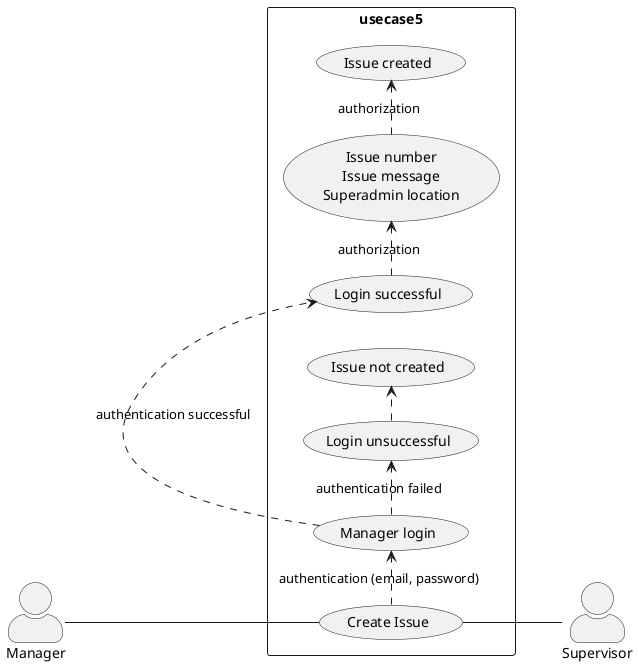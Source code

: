 @startuml Manager Create Issue

skinparam actorStyle awesome
left to right direction
skinparam packageStyle rectangle

actor Manager
actor Supervisor

rectangle usecase5{
  Manager-- (Create Issue)
  (Create Issue) .> (Manager login) : authentication (email, password)
  (Manager login) .> (Login successful) : authentication successful
  (Login successful) .> (Issue number\nIssue message\nSuperadmin location) : authorization
  (Issue number\nIssue message\nSuperadmin location) .> (Issue created) : authorization 
  (Manager login) .> (Login unsuccessful) : authentication failed
  (Login unsuccessful) .> (Issue not created)  
  (Create Issue)-- Supervisor
}

@enduml